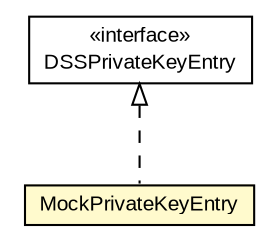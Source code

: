 #!/usr/local/bin/dot
#
# Class diagram 
# Generated by UMLGraph version R5_6-24-gf6e263 (http://www.umlgraph.org/)
#

digraph G {
	edge [fontname="arial",fontsize=10,labelfontname="arial",labelfontsize=10];
	node [fontname="arial",fontsize=10,shape=plaintext];
	nodesep=0.25;
	ranksep=0.5;
	// eu.europa.esig.dss.token.DSSPrivateKeyEntry
	c430639 [label=<<table title="eu.europa.esig.dss.token.DSSPrivateKeyEntry" border="0" cellborder="1" cellspacing="0" cellpadding="2" port="p" href="../../token/DSSPrivateKeyEntry.html">
		<tr><td><table border="0" cellspacing="0" cellpadding="1">
<tr><td align="center" balign="center"> &#171;interface&#187; </td></tr>
<tr><td align="center" balign="center"> DSSPrivateKeyEntry </td></tr>
		</table></td></tr>
		</table>>, URL="../../token/DSSPrivateKeyEntry.html", fontname="arial", fontcolor="black", fontsize=10.0];
	// eu.europa.esig.dss.test.mock.MockPrivateKeyEntry
	c431119 [label=<<table title="eu.europa.esig.dss.test.mock.MockPrivateKeyEntry" border="0" cellborder="1" cellspacing="0" cellpadding="2" port="p" bgcolor="lemonChiffon" href="./MockPrivateKeyEntry.html">
		<tr><td><table border="0" cellspacing="0" cellpadding="1">
<tr><td align="center" balign="center"> MockPrivateKeyEntry </td></tr>
		</table></td></tr>
		</table>>, URL="./MockPrivateKeyEntry.html", fontname="arial", fontcolor="black", fontsize=10.0];
	//eu.europa.esig.dss.test.mock.MockPrivateKeyEntry implements eu.europa.esig.dss.token.DSSPrivateKeyEntry
	c430639:p -> c431119:p [dir=back,arrowtail=empty,style=dashed];
}

